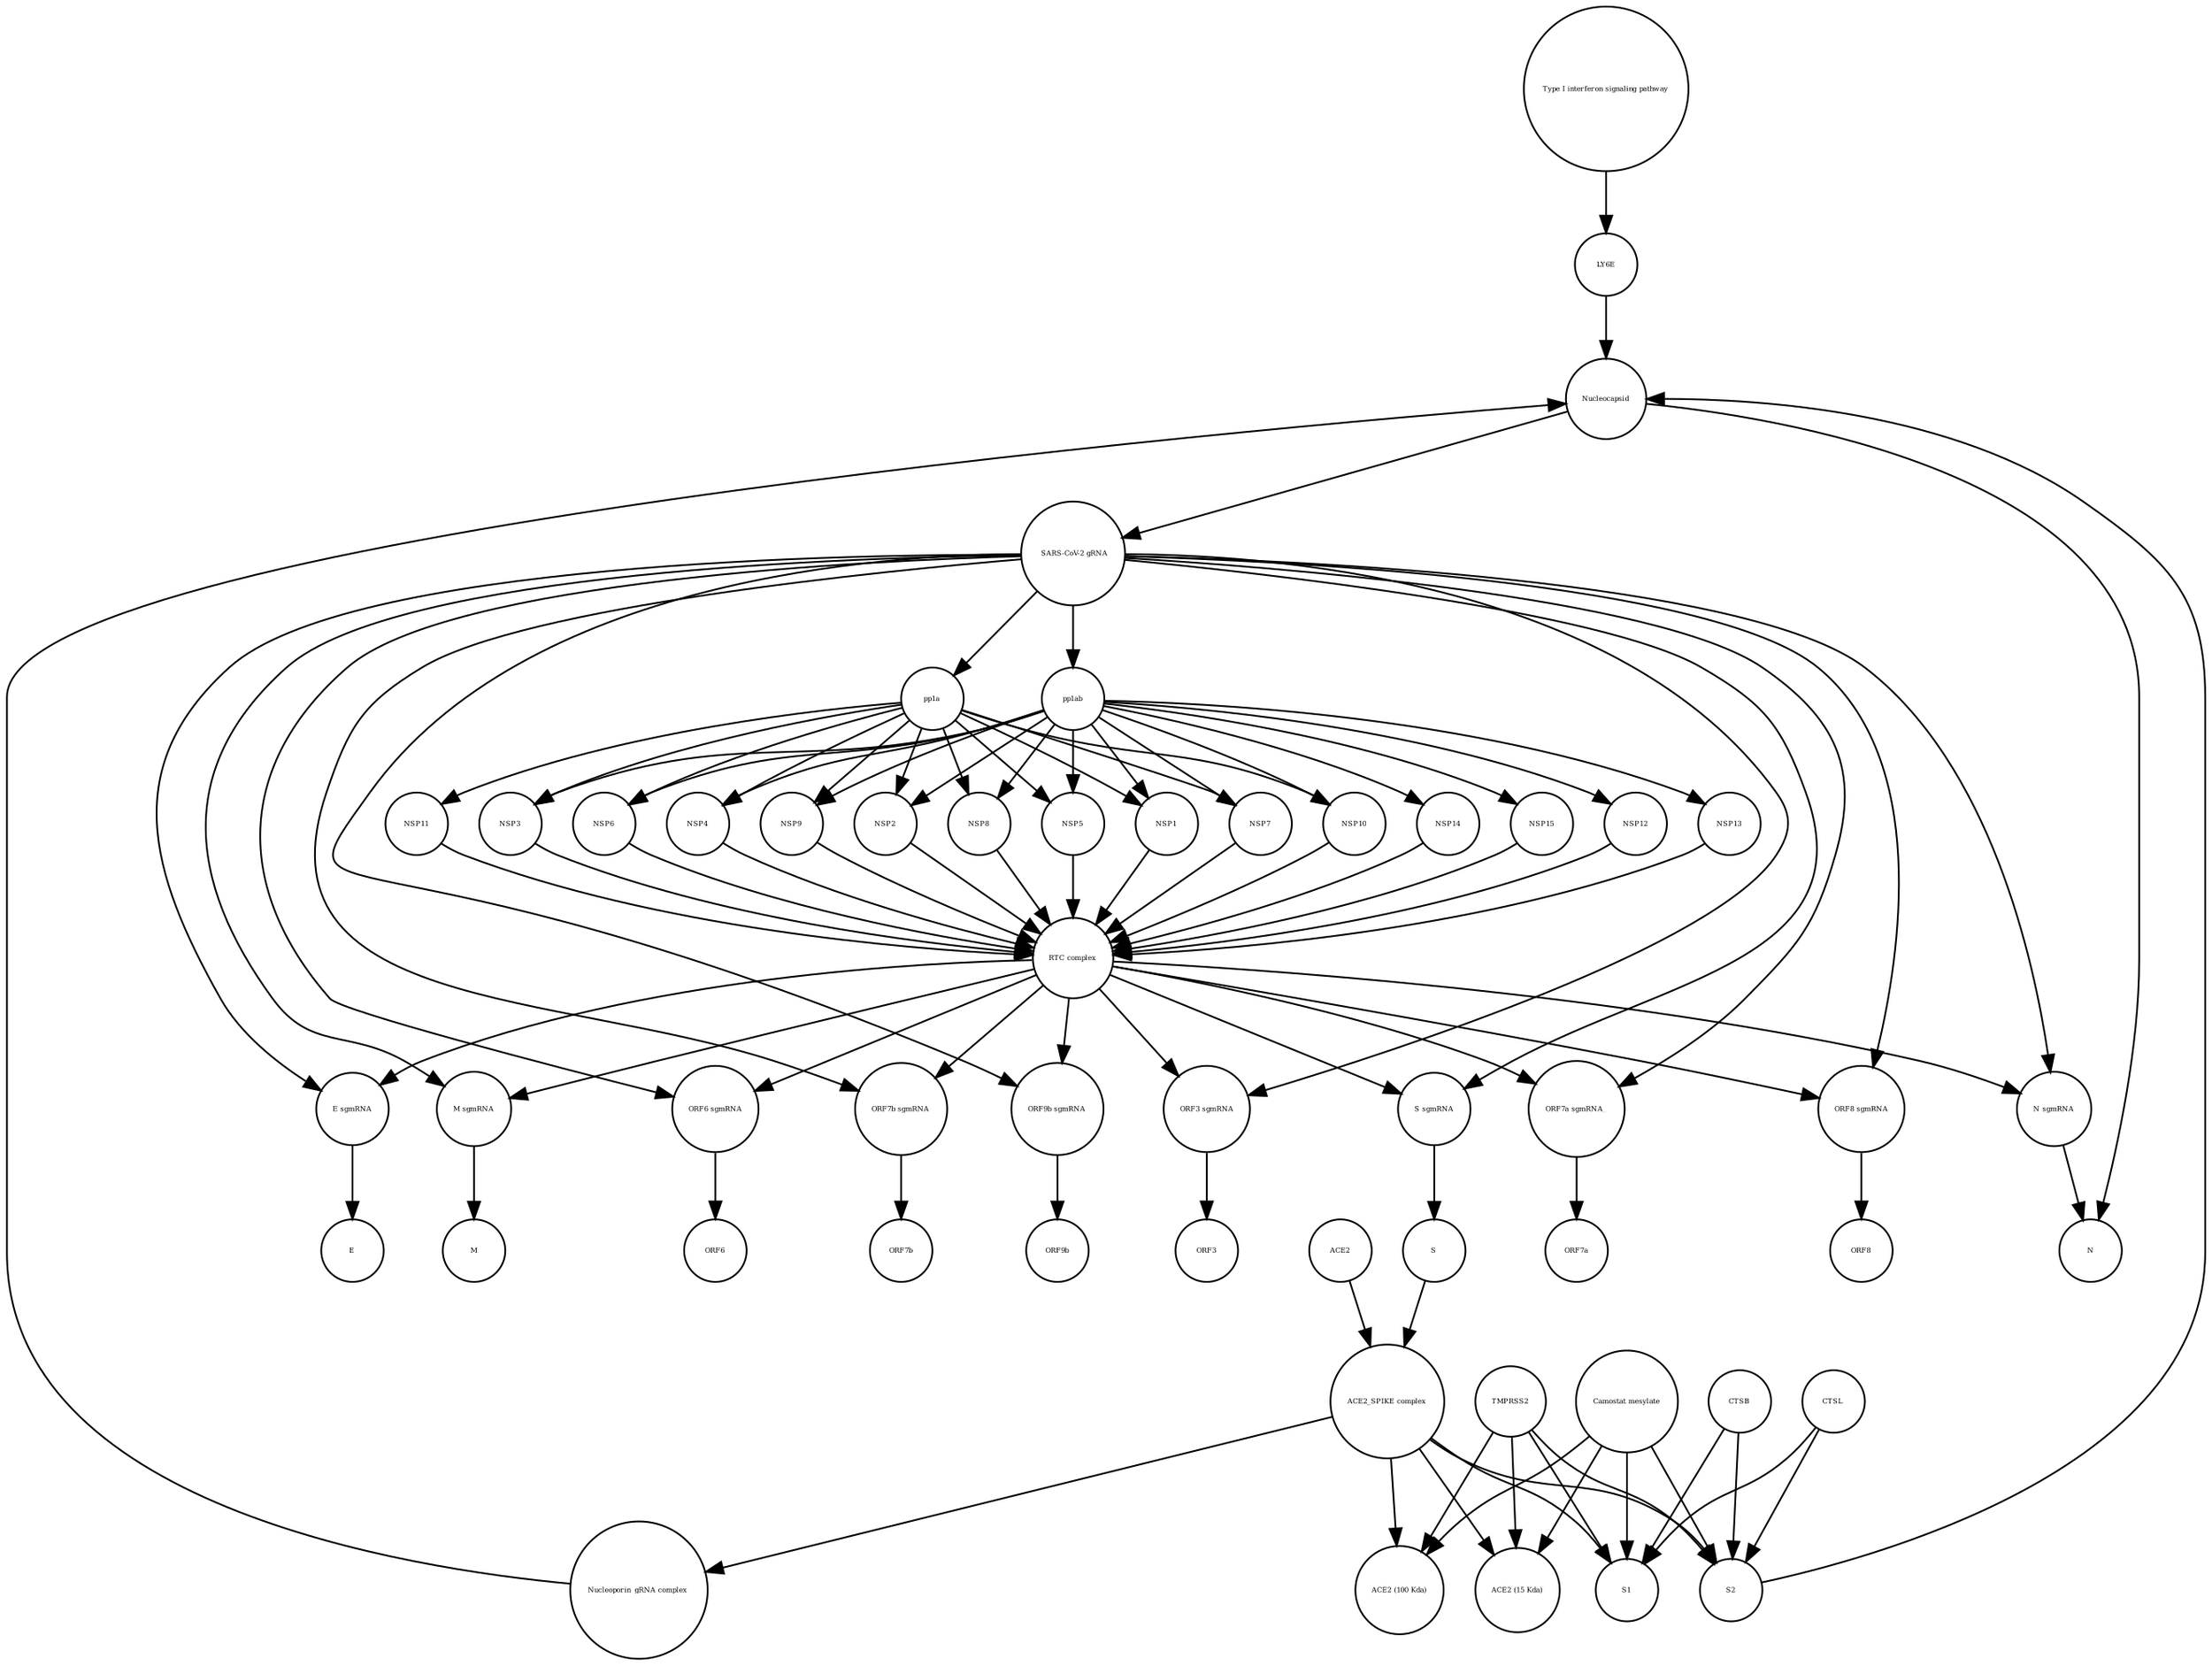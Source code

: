 strict digraph  {
"Type I interferon signaling pathway" [annotation="", bipartite=0, cls=phenotype, fontsize=4, label="Type I interferon signaling pathway", shape=circle];
LY6E [annotation="", bipartite=0, cls=macromolecule, fontsize=4, label=LY6E, shape=circle];
"Camostat mesylate" [annotation="urn_miriam_pubchem.compound_2536", bipartite=0, cls="simple chemical", fontsize=4, label="Camostat mesylate", shape=circle];
ORF8 [annotation="", bipartite=0, cls=macromolecule, fontsize=4, label=ORF8, shape=circle];
"RTC complex" [annotation="", bipartite=0, cls=complex, fontsize=4, label="RTC complex", shape=circle];
ORF9b [annotation="", bipartite=0, cls=macromolecule, fontsize=4, label=ORF9b, shape=circle];
"ORF9b sgmRNA" [annotation="", bipartite=0, cls="nucleic acid feature", fontsize=4, label="ORF9b sgmRNA", shape=circle];
NSP4 [annotation="", bipartite=0, cls=macromolecule, fontsize=4, label=NSP4, shape=circle];
M [annotation="", bipartite=0, cls=macromolecule, fontsize=4, label=M, shape=circle];
ORF7b [annotation="", bipartite=0, cls=macromolecule, fontsize=4, label=ORF7b, shape=circle];
NSP12 [annotation="", bipartite=0, cls=macromolecule, fontsize=4, label=NSP12, shape=circle];
TMPRSS2 [annotation="", bipartite=0, cls=macromolecule, fontsize=4, label=TMPRSS2, shape=circle];
NSP9 [annotation="", bipartite=0, cls=macromolecule, fontsize=4, label=NSP9, shape=circle];
NSP13 [annotation="", bipartite=0, cls=macromolecule, fontsize=4, label=NSP13, shape=circle];
NSP2 [annotation="", bipartite=0, cls=macromolecule, fontsize=4, label=NSP2, shape=circle];
NSP8 [annotation="", bipartite=0, cls=macromolecule, fontsize=4, label=NSP8, shape=circle];
"ORF3 sgmRNA" [annotation="", bipartite=0, cls="nucleic acid feature", fontsize=4, label="ORF3 sgmRNA", shape=circle];
N [annotation="", bipartite=0, cls=macromolecule, fontsize=4, label=N, shape=circle];
ORF7a [annotation="", bipartite=0, cls=macromolecule, fontsize=4, label=ORF7a, shape=circle];
pp1ab [annotation="", bipartite=0, cls=macromolecule, fontsize=4, label=pp1ab, shape=circle];
E [annotation="", bipartite=0, cls=macromolecule, fontsize=4, label=E, shape=circle];
CTSL [annotation="", bipartite=0, cls=macromolecule, fontsize=4, label=CTSL, shape=circle];
"ORF7a sgmRNA_" [annotation="", bipartite=0, cls="nucleic acid feature", fontsize=4, label="ORF7a sgmRNA_", shape=circle];
" SARS-CoV-2 gRNA" [annotation="", bipartite=0, cls="nucleic acid feature", fontsize=4, label=" SARS-CoV-2 gRNA", shape=circle];
NSP14 [annotation="", bipartite=0, cls=macromolecule, fontsize=4, label=NSP14, shape=circle];
NSP5 [annotation="", bipartite=0, cls=macromolecule, fontsize=4, label=NSP5, shape=circle];
"ORF8 sgmRNA" [annotation="", bipartite=0, cls="nucleic acid feature", fontsize=4, label="ORF8 sgmRNA", shape=circle];
"ACE2_SPIKE complex" [annotation="", bipartite=0, cls=complex, fontsize=4, label="ACE2_SPIKE complex", shape=circle];
NSP1 [annotation="", bipartite=0, cls=macromolecule, fontsize=4, label=NSP1, shape=circle];
pp1a [annotation="", bipartite=0, cls=macromolecule, fontsize=4, label=pp1a, shape=circle];
S1 [annotation="", bipartite=0, cls=macromolecule, fontsize=4, label=S1, shape=circle];
NSP7 [annotation="", bipartite=0, cls=macromolecule, fontsize=4, label=NSP7, shape=circle];
NSP10 [annotation="", bipartite=0, cls=macromolecule, fontsize=4, label=NSP10, shape=circle];
"Nucleoporin_gRNA complex " [annotation="", bipartite=0, cls=complex, fontsize=4, label="Nucleoporin_gRNA complex ", shape=circle];
"E sgmRNA" [annotation="", bipartite=0, cls="nucleic acid feature", fontsize=4, label="E sgmRNA", shape=circle];
ORF3 [annotation="", bipartite=0, cls=macromolecule, fontsize=4, label=ORF3, shape=circle];
S [annotation="", bipartite=0, cls=macromolecule, fontsize=4, label=S, shape=circle];
ORF6 [annotation="", bipartite=0, cls=macromolecule, fontsize=4, label=ORF6, shape=circle];
NSP15 [annotation="", bipartite=0, cls=macromolecule, fontsize=4, label=NSP15, shape=circle];
"ACE2 (15 Kda)" [annotation="", bipartite=0, cls=macromolecule, fontsize=4, label="ACE2 (15 Kda)", shape=circle];
"ACE2 (100 Kda)" [annotation="", bipartite=0, cls=macromolecule, fontsize=4, label="ACE2 (100 Kda)", shape=circle];
"M sgmRNA" [annotation="", bipartite=0, cls="nucleic acid feature", fontsize=4, label="M sgmRNA", shape=circle];
"ORF6 sgmRNA" [annotation="", bipartite=0, cls="nucleic acid feature", fontsize=4, label="ORF6 sgmRNA", shape=circle];
Nucleocapsid [annotation="", bipartite=0, cls=complex, fontsize=4, label=Nucleocapsid, shape=circle];
CTSB [annotation="", bipartite=0, cls=macromolecule, fontsize=4, label=CTSB, shape=circle];
"S sgmRNA" [annotation="", bipartite=0, cls="nucleic acid feature", fontsize=4, label="S sgmRNA", shape=circle];
S2 [annotation="", bipartite=0, cls=macromolecule, fontsize=4, label=S2, shape=circle];
NSP3 [annotation="", bipartite=0, cls=macromolecule, fontsize=4, label=NSP3, shape=circle];
"N sgmRNA" [annotation="", bipartite=0, cls="nucleic acid feature", fontsize=4, label="N sgmRNA", shape=circle];
NSP11 [annotation="", bipartite=0, cls=macromolecule, fontsize=4, label=NSP11, shape=circle];
NSP6 [annotation="", bipartite=0, cls=macromolecule, fontsize=4, label=NSP6, shape=circle];
ACE2 [annotation="", bipartite=0, cls=macromolecule, fontsize=4, label=ACE2, shape=circle];
"ORF7b sgmRNA" [annotation="", bipartite=0, cls="nucleic acid feature", fontsize=4, label="ORF7b sgmRNA", shape=circle];
"Type I interferon signaling pathway" -> LY6E  [annotation="", interaction_type=stimulation];
LY6E -> Nucleocapsid  [annotation="urn_miriam_doi_10.1101%2F2020.03.05.979260|urn_miriam_doi_10.1101%2F2020.04.02.021469", interaction_type=inhibition];
"Camostat mesylate" -> "ACE2 (15 Kda)"  [annotation="urn_miriam_pubmed_32142651|urn_miriam_pubmed_32094589|urn_miriam_pubmed_24227843", interaction_type=inhibition];
"Camostat mesylate" -> "ACE2 (100 Kda)"  [annotation="urn_miriam_pubmed_32142651|urn_miriam_pubmed_32094589|urn_miriam_pubmed_24227843", interaction_type=inhibition];
"Camostat mesylate" -> S1  [annotation="urn_miriam_pubmed_32142651|urn_miriam_pubmed_32094589|urn_miriam_pubmed_24227843", interaction_type=inhibition];
"Camostat mesylate" -> S2  [annotation="urn_miriam_pubmed_32142651|urn_miriam_pubmed_32094589|urn_miriam_pubmed_24227843", interaction_type=inhibition];
"RTC complex" -> "M sgmRNA"  [annotation=urn_miriam_pubmed_31226023, interaction_type="necessary stimulation"];
"RTC complex" -> "ORF6 sgmRNA"  [annotation=urn_miriam_pubmed_31226023, interaction_type="necessary stimulation"];
"RTC complex" -> "ORF3 sgmRNA"  [annotation=urn_miriam_pubmed_31226023, interaction_type="necessary stimulation"];
"RTC complex" -> "ORF9b sgmRNA"  [annotation=urn_miriam_pubmed_31226023, interaction_type="necessary stimulation"];
"RTC complex" -> "S sgmRNA"  [annotation=urn_miriam_pubmed_31226023, interaction_type="necessary stimulation"];
"RTC complex" -> "ORF8 sgmRNA"  [annotation=urn_miriam_pubmed_31226023, interaction_type="necessary stimulation"];
"RTC complex" -> "N sgmRNA"  [annotation=urn_miriam_pubmed_31226023, interaction_type="necessary stimulation"];
"RTC complex" -> "E sgmRNA"  [annotation=urn_miriam_pubmed_31226023, interaction_type="necessary stimulation"];
"RTC complex" -> "ORF7a sgmRNA_"  [annotation=urn_miriam_pubmed_31226023, interaction_type="necessary stimulation"];
"RTC complex" -> "ORF7b sgmRNA"  [annotation=urn_miriam_pubmed_31226023, interaction_type="necessary stimulation"];
"ORF9b sgmRNA" -> ORF9b  [annotation="", interaction_type=production];
NSP4 -> "RTC complex"  [annotation="", interaction_type=production];
NSP12 -> "RTC complex"  [annotation="", interaction_type=production];
TMPRSS2 -> "ACE2 (15 Kda)"  [annotation="urn_miriam_pubmed_32142651|urn_miriam_pubmed_32094589|urn_miriam_pubmed_24227843", interaction_type=catalysis];
TMPRSS2 -> "ACE2 (100 Kda)"  [annotation="urn_miriam_pubmed_32142651|urn_miriam_pubmed_32094589|urn_miriam_pubmed_24227843", interaction_type=catalysis];
TMPRSS2 -> S1  [annotation="urn_miriam_pubmed_32142651|urn_miriam_pubmed_32094589|urn_miriam_pubmed_24227843", interaction_type=catalysis];
TMPRSS2 -> S2  [annotation="urn_miriam_pubmed_32142651|urn_miriam_pubmed_32094589|urn_miriam_pubmed_24227843", interaction_type=catalysis];
NSP9 -> "RTC complex"  [annotation="", interaction_type=production];
NSP13 -> "RTC complex"  [annotation="", interaction_type=production];
NSP2 -> "RTC complex"  [annotation="", interaction_type=production];
NSP8 -> "RTC complex"  [annotation="", interaction_type=production];
"ORF3 sgmRNA" -> ORF3  [annotation="", interaction_type=production];
pp1ab -> NSP8  [annotation=urn_miriam_pubmed_31226023, interaction_type=catalysis];
pp1ab -> NSP4  [annotation=urn_miriam_pubmed_31226023, interaction_type=catalysis];
pp1ab -> NSP14  [annotation=urn_miriam_pubmed_31226023, interaction_type=catalysis];
pp1ab -> NSP5  [annotation=urn_miriam_pubmed_31226023, interaction_type=catalysis];
pp1ab -> NSP12  [annotation=urn_miriam_pubmed_31226023, interaction_type=catalysis];
pp1ab -> NSP1  [annotation=urn_miriam_pubmed_31226023, interaction_type=catalysis];
pp1ab -> NSP9  [annotation=urn_miriam_pubmed_31226023, interaction_type=catalysis];
pp1ab -> NSP3  [annotation=urn_miriam_pubmed_31226023, interaction_type=catalysis];
pp1ab -> NSP7  [annotation=urn_miriam_pubmed_31226023, interaction_type=catalysis];
pp1ab -> NSP13  [annotation=urn_miriam_pubmed_31226023, interaction_type=catalysis];
pp1ab -> NSP10  [annotation=urn_miriam_pubmed_31226023, interaction_type=catalysis];
pp1ab -> NSP6  [annotation=urn_miriam_pubmed_31226023, interaction_type=catalysis];
pp1ab -> NSP15  [annotation=urn_miriam_pubmed_31226023, interaction_type=catalysis];
pp1ab -> NSP2  [annotation=urn_miriam_pubmed_31226023, interaction_type=catalysis];
CTSL -> S1  [annotation=urn_miriam_pubmed_32142651, interaction_type=catalysis];
CTSL -> S2  [annotation=urn_miriam_pubmed_32142651, interaction_type=catalysis];
"ORF7a sgmRNA_" -> ORF7a  [annotation="", interaction_type=production];
" SARS-CoV-2 gRNA" -> "M sgmRNA"  [annotation="", interaction_type=production];
" SARS-CoV-2 gRNA" -> "ORF6 sgmRNA"  [annotation="", interaction_type=production];
" SARS-CoV-2 gRNA" -> "ORF3 sgmRNA"  [annotation="", interaction_type=production];
" SARS-CoV-2 gRNA" -> "ORF9b sgmRNA"  [annotation="", interaction_type=production];
" SARS-CoV-2 gRNA" -> "S sgmRNA"  [annotation="", interaction_type=production];
" SARS-CoV-2 gRNA" -> "ORF8 sgmRNA"  [annotation="", interaction_type=production];
" SARS-CoV-2 gRNA" -> "E sgmRNA"  [annotation="", interaction_type=production];
" SARS-CoV-2 gRNA" -> "N sgmRNA"  [annotation="", interaction_type=production];
" SARS-CoV-2 gRNA" -> "ORF7a sgmRNA_"  [annotation="", interaction_type=production];
" SARS-CoV-2 gRNA" -> "ORF7b sgmRNA"  [annotation="", interaction_type=production];
" SARS-CoV-2 gRNA" -> pp1ab  [annotation="", interaction_type=production];
" SARS-CoV-2 gRNA" -> pp1a  [annotation="", interaction_type=production];
NSP14 -> "RTC complex"  [annotation="", interaction_type=production];
NSP5 -> "RTC complex"  [annotation="", interaction_type=production];
"ORF8 sgmRNA" -> ORF8  [annotation="", interaction_type=production];
"ACE2_SPIKE complex" -> "Nucleoporin_gRNA complex "  [annotation="urn_miriam_pubmed_32142651|urn_miriam_pubmed_32094589", interaction_type=stimulation];
"ACE2_SPIKE complex" -> S1  [annotation="", interaction_type=production];
"ACE2_SPIKE complex" -> S2  [annotation="", interaction_type=production];
"ACE2_SPIKE complex" -> "ACE2 (15 Kda)"  [annotation="", interaction_type=production];
"ACE2_SPIKE complex" -> "ACE2 (100 Kda)"  [annotation="", interaction_type=production];
NSP1 -> "RTC complex"  [annotation="", interaction_type=production];
pp1a -> NSP8  [annotation=urn_miriam_pubmed_31226023, interaction_type=catalysis];
pp1a -> NSP4  [annotation=urn_miriam_pubmed_31226023, interaction_type=catalysis];
pp1a -> NSP5  [annotation=urn_miriam_pubmed_31226023, interaction_type=catalysis];
pp1a -> NSP1  [annotation=urn_miriam_pubmed_31226023, interaction_type=catalysis];
pp1a -> NSP9  [annotation=urn_miriam_pubmed_31226023, interaction_type=catalysis];
pp1a -> NSP3  [annotation=urn_miriam_pubmed_31226023, interaction_type=catalysis];
pp1a -> NSP7  [annotation=urn_miriam_pubmed_31226023, interaction_type=catalysis];
pp1a -> NSP10  [annotation=urn_miriam_pubmed_31226023, interaction_type=catalysis];
pp1a -> NSP11  [annotation=urn_miriam_pubmed_31226023, interaction_type=catalysis];
pp1a -> NSP6  [annotation=urn_miriam_pubmed_31226023, interaction_type=catalysis];
pp1a -> NSP2  [annotation=urn_miriam_pubmed_31226023, interaction_type=catalysis];
NSP7 -> "RTC complex"  [annotation="", interaction_type=production];
NSP10 -> "RTC complex"  [annotation="", interaction_type=production];
"Nucleoporin_gRNA complex " -> Nucleocapsid  [annotation="", interaction_type=production];
"E sgmRNA" -> E  [annotation="", interaction_type=production];
S -> "ACE2_SPIKE complex"  [annotation="", interaction_type=production];
NSP15 -> "RTC complex"  [annotation="", interaction_type=production];
"M sgmRNA" -> M  [annotation="", interaction_type=production];
"ORF6 sgmRNA" -> ORF6  [annotation="", interaction_type=production];
Nucleocapsid -> " SARS-CoV-2 gRNA"  [annotation="", interaction_type=production];
Nucleocapsid -> N  [annotation="", interaction_type=production];
CTSB -> S1  [annotation=urn_miriam_pubmed_32142651, interaction_type=catalysis];
CTSB -> S2  [annotation=urn_miriam_pubmed_32142651, interaction_type=catalysis];
"S sgmRNA" -> S  [annotation="", interaction_type=production];
S2 -> Nucleocapsid  [annotation="urn_miriam_doi_10.1101%2F2020.03.05.979260|urn_miriam_doi_10.1101%2F2020.04.02.021469", interaction_type=stimulation];
NSP3 -> "RTC complex"  [annotation="", interaction_type=production];
"N sgmRNA" -> N  [annotation="", interaction_type=production];
NSP11 -> "RTC complex"  [annotation="", interaction_type=production];
NSP6 -> "RTC complex"  [annotation="", interaction_type=production];
ACE2 -> "ACE2_SPIKE complex"  [annotation="", interaction_type=production];
"ORF7b sgmRNA" -> ORF7b  [annotation="", interaction_type=production];
}
